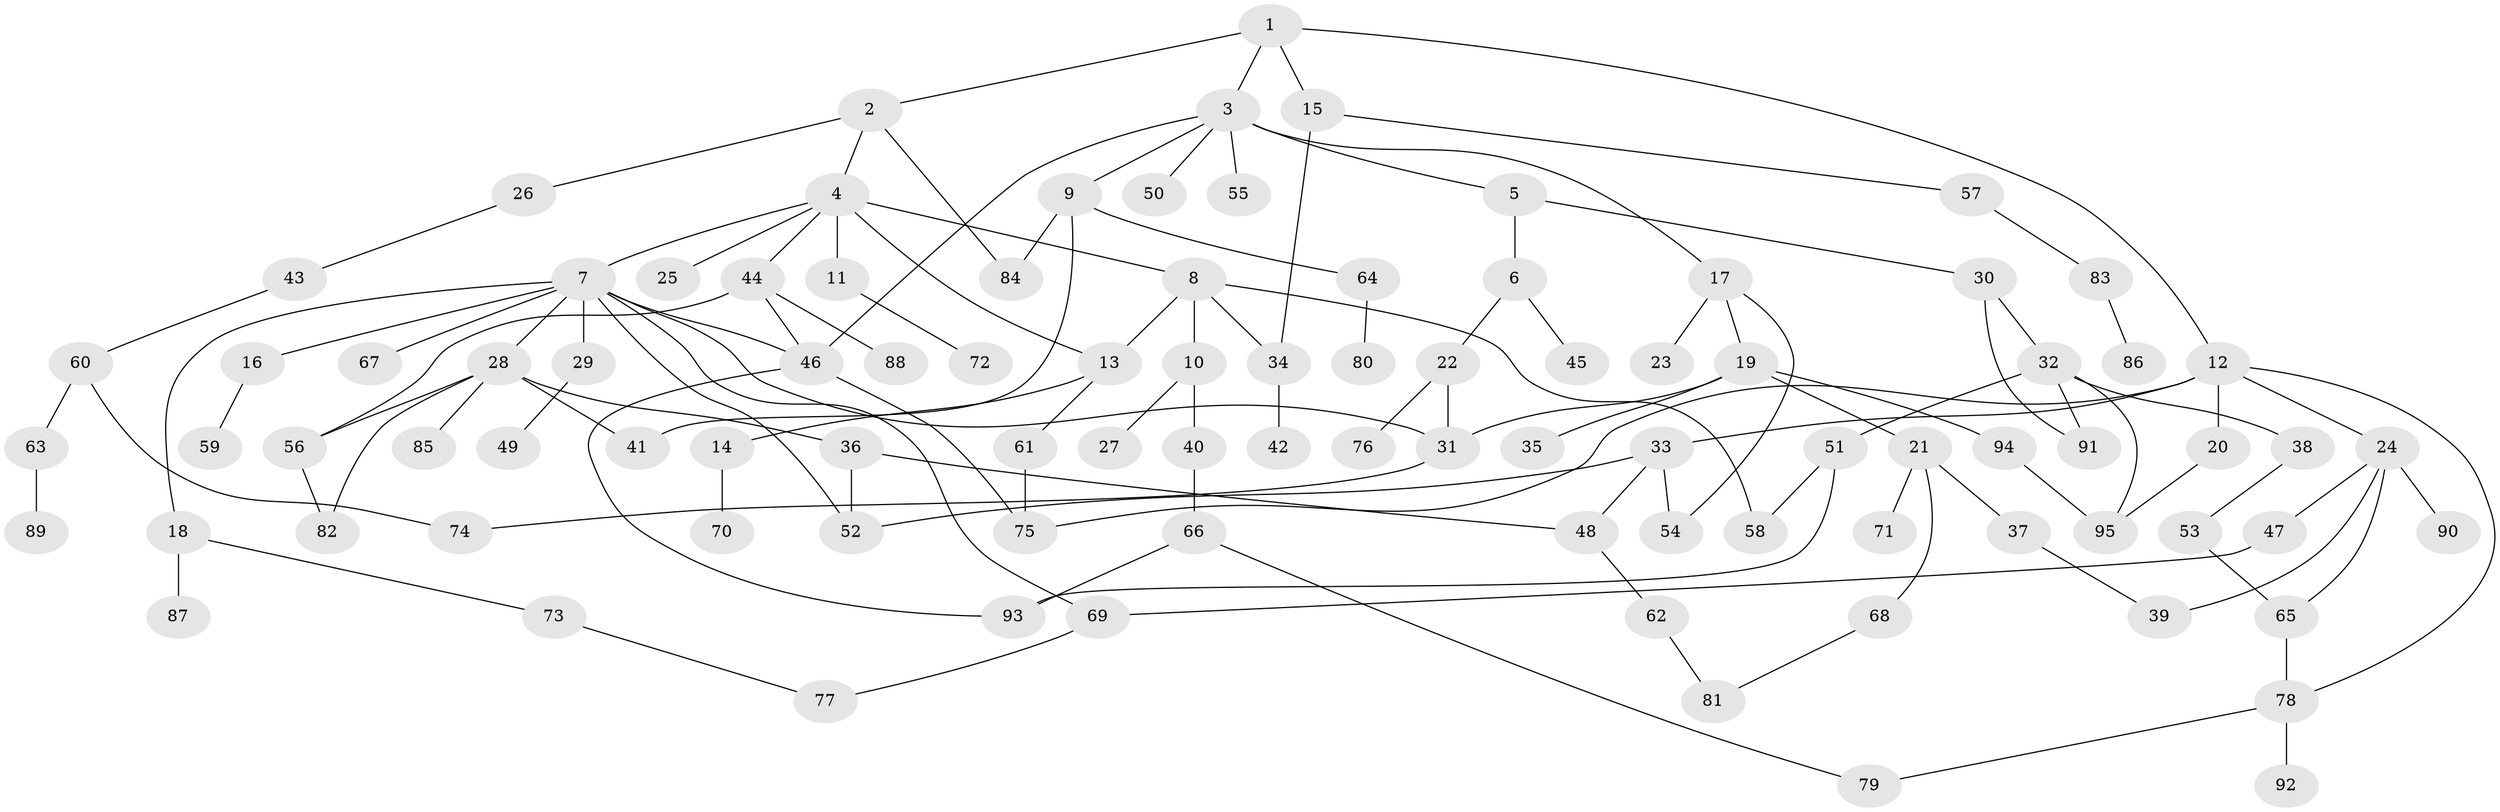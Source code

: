 // coarse degree distribution, {6: 0.08620689655172414, 7: 0.034482758620689655, 3: 0.1896551724137931, 2: 0.22413793103448276, 11: 0.017241379310344827, 4: 0.08620689655172414, 1: 0.3103448275862069, 8: 0.017241379310344827, 5: 0.034482758620689655}
// Generated by graph-tools (version 1.1) at 2025/41/03/06/25 10:41:26]
// undirected, 95 vertices, 124 edges
graph export_dot {
graph [start="1"]
  node [color=gray90,style=filled];
  1;
  2;
  3;
  4;
  5;
  6;
  7;
  8;
  9;
  10;
  11;
  12;
  13;
  14;
  15;
  16;
  17;
  18;
  19;
  20;
  21;
  22;
  23;
  24;
  25;
  26;
  27;
  28;
  29;
  30;
  31;
  32;
  33;
  34;
  35;
  36;
  37;
  38;
  39;
  40;
  41;
  42;
  43;
  44;
  45;
  46;
  47;
  48;
  49;
  50;
  51;
  52;
  53;
  54;
  55;
  56;
  57;
  58;
  59;
  60;
  61;
  62;
  63;
  64;
  65;
  66;
  67;
  68;
  69;
  70;
  71;
  72;
  73;
  74;
  75;
  76;
  77;
  78;
  79;
  80;
  81;
  82;
  83;
  84;
  85;
  86;
  87;
  88;
  89;
  90;
  91;
  92;
  93;
  94;
  95;
  1 -- 2;
  1 -- 3;
  1 -- 12;
  1 -- 15;
  2 -- 4;
  2 -- 26;
  2 -- 84;
  3 -- 5;
  3 -- 9;
  3 -- 17;
  3 -- 46;
  3 -- 50;
  3 -- 55;
  4 -- 7;
  4 -- 8;
  4 -- 11;
  4 -- 13;
  4 -- 25;
  4 -- 44;
  5 -- 6;
  5 -- 30;
  6 -- 22;
  6 -- 45;
  7 -- 16;
  7 -- 18;
  7 -- 28;
  7 -- 29;
  7 -- 52;
  7 -- 67;
  7 -- 69;
  7 -- 31;
  7 -- 46;
  8 -- 10;
  8 -- 34;
  8 -- 58;
  8 -- 13;
  9 -- 41;
  9 -- 64;
  9 -- 84;
  10 -- 27;
  10 -- 40;
  11 -- 72;
  12 -- 20;
  12 -- 24;
  12 -- 33;
  12 -- 75;
  12 -- 78;
  13 -- 14;
  13 -- 61;
  14 -- 70;
  15 -- 57;
  15 -- 34;
  16 -- 59;
  17 -- 19;
  17 -- 23;
  17 -- 54;
  18 -- 73;
  18 -- 87;
  19 -- 21;
  19 -- 31;
  19 -- 35;
  19 -- 94;
  20 -- 95;
  21 -- 37;
  21 -- 68;
  21 -- 71;
  22 -- 76;
  22 -- 31;
  24 -- 47;
  24 -- 65;
  24 -- 90;
  24 -- 39;
  26 -- 43;
  28 -- 36;
  28 -- 85;
  28 -- 82;
  28 -- 41;
  28 -- 56;
  29 -- 49;
  30 -- 32;
  30 -- 91;
  31 -- 74;
  32 -- 38;
  32 -- 51;
  32 -- 95;
  32 -- 91;
  33 -- 48;
  33 -- 54;
  33 -- 52;
  34 -- 42;
  36 -- 52;
  36 -- 48;
  37 -- 39;
  38 -- 53;
  40 -- 66;
  43 -- 60;
  44 -- 56;
  44 -- 88;
  44 -- 46;
  46 -- 93;
  46 -- 75;
  47 -- 69;
  48 -- 62;
  51 -- 58;
  51 -- 93;
  53 -- 65;
  56 -- 82;
  57 -- 83;
  60 -- 63;
  60 -- 74;
  61 -- 75;
  62 -- 81;
  63 -- 89;
  64 -- 80;
  65 -- 78;
  66 -- 79;
  66 -- 93;
  68 -- 81;
  69 -- 77;
  73 -- 77;
  78 -- 92;
  78 -- 79;
  83 -- 86;
  94 -- 95;
}

